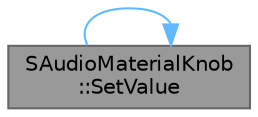 digraph "SAudioMaterialKnob::SetValue"
{
 // INTERACTIVE_SVG=YES
 // LATEX_PDF_SIZE
  bgcolor="transparent";
  edge [fontname=Helvetica,fontsize=10,labelfontname=Helvetica,labelfontsize=10];
  node [fontname=Helvetica,fontsize=10,shape=box,height=0.2,width=0.4];
  rankdir="LR";
  Node1 [id="Node000001",label="SAudioMaterialKnob\l::SetValue",height=0.2,width=0.4,color="gray40", fillcolor="grey60", style="filled", fontcolor="black",tooltip="Set the Value attribute."];
  Node1 -> Node1 [id="edge1_Node000001_Node000001",color="steelblue1",style="solid",tooltip=" "];
}
